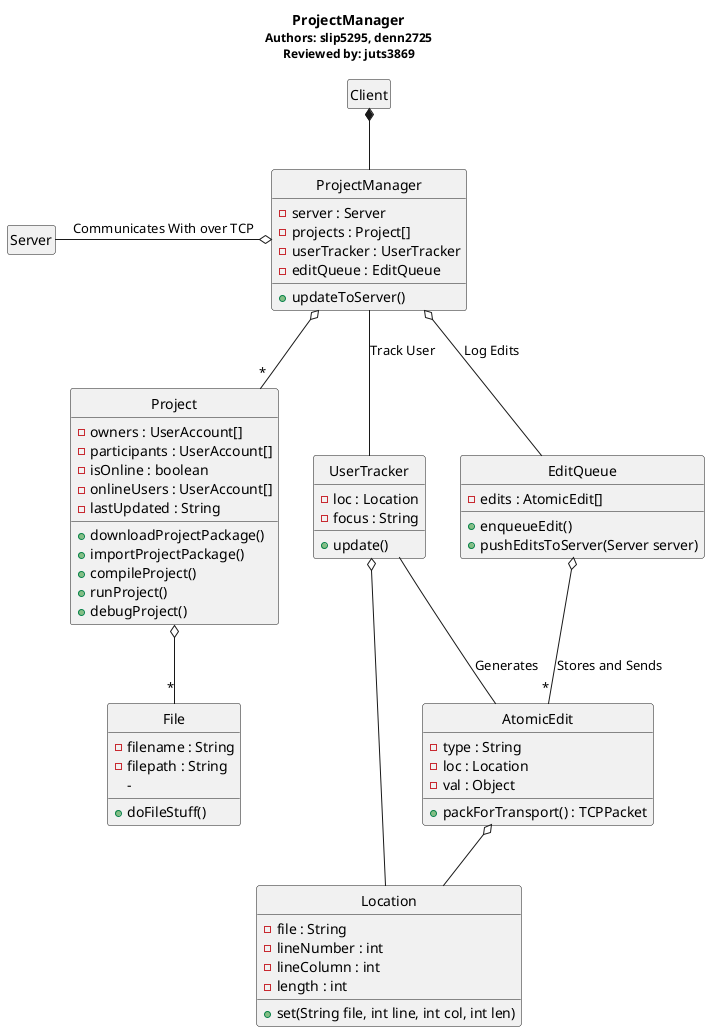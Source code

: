 @startuml
hide circle
hide empty members

title <b>ProjectManager</b>\n<size:12>Authors: slip5295, denn2725</size>\n<size:12>Reviewed by: juts3869</size>

class "Client" as sq_c

class "ProjectManager" as sq_projmgr {
    -server : Server
    -projects : Project[]
    -userTracker : UserTracker
    -editQueue : EditQueue
    +updateToServer()
}

class "Server" as sq_server

class "Project" as proj {
    -owners : UserAccount[]
    -participants : UserAccount[]
    -isOnline : boolean
    -onlineUsers : UserAccount[]
    -lastUpdated : String
    +downloadProjectPackage()
    +importProjectPackage()
    +compileProject()
    +runProject()
    +debugProject()
}

class "File" as file {
    -filename : String
    -filepath : String
    -
    +doFileStuff()
}

class "UserTracker" as projmgr_utrack {
    -loc : Location
    -focus : String
    +update()
}

class "EditQueue" as projmgr_editq {
    -edits : AtomicEdit[]
    +enqueueEdit()
    +pushEditsToServer(Server server)
}

class "AtomicEdit" as editq_atomedit {
    -type : String
    -loc : Location
    -val : Object
    +packForTransport() : TCPPacket
}

class "Location" as loc {
    -file : String
    -lineNumber : int
    -lineColumn : int
    -length : int
    +set(String file, int line, int col, int len)
}

sq_c *-- sq_projmgr

sq_projmgr o-left- sq_server : Communicates With over TCP

sq_projmgr -- projmgr_utrack : Track User
sq_projmgr o-- projmgr_editq : Log Edits
sq_projmgr o-- "*" proj

proj o-- "*" file

projmgr_editq o-- "*" editq_atomedit : Stores and Sends

projmgr_utrack o-- loc
projmgr_utrack -- editq_atomedit : Generates

editq_atomedit o-- loc



@enduml
